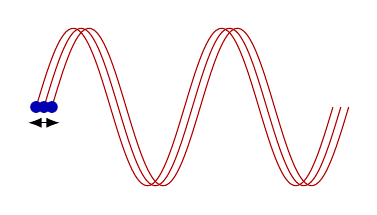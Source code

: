 \begin{tikzpicture}
\begin{scope}[]
\draw[xscale=0.3,domain=0:4*pi, smooth, variable=\x, red!70!black,samples=100]  plot ({\x}, {1*sin(deg(\x)});
\node[circle,fill=blue!70!black,inner sep=0,minimum size=0.15cm] {};
\end{scope}
\begin{scope}[xshift=0.1cm]
\draw[xscale=0.3,domain=0:4*pi, smooth, variable=\x, red!70!black,samples=100]  plot ({\x}, {1*sin(deg(\x)});
\node[circle,fill=blue!70!black,inner sep=0,minimum size=0.15cm] {};
\end{scope}
\begin{scope}[xshift=0.2cm]
\draw[xscale=0.3,domain=0:4*pi, smooth, variable=\x, red!70!black,samples=100]  plot ({\x}, {1*sin(deg(\x)});
\node[circle,fill=blue!70!black,inner sep=0,minimum size=0.15cm] {};
\end{scope}

\draw[Latex-Latex] (-0.1,-0.2) --(0.3,-0.2);
\end{tikzpicture}